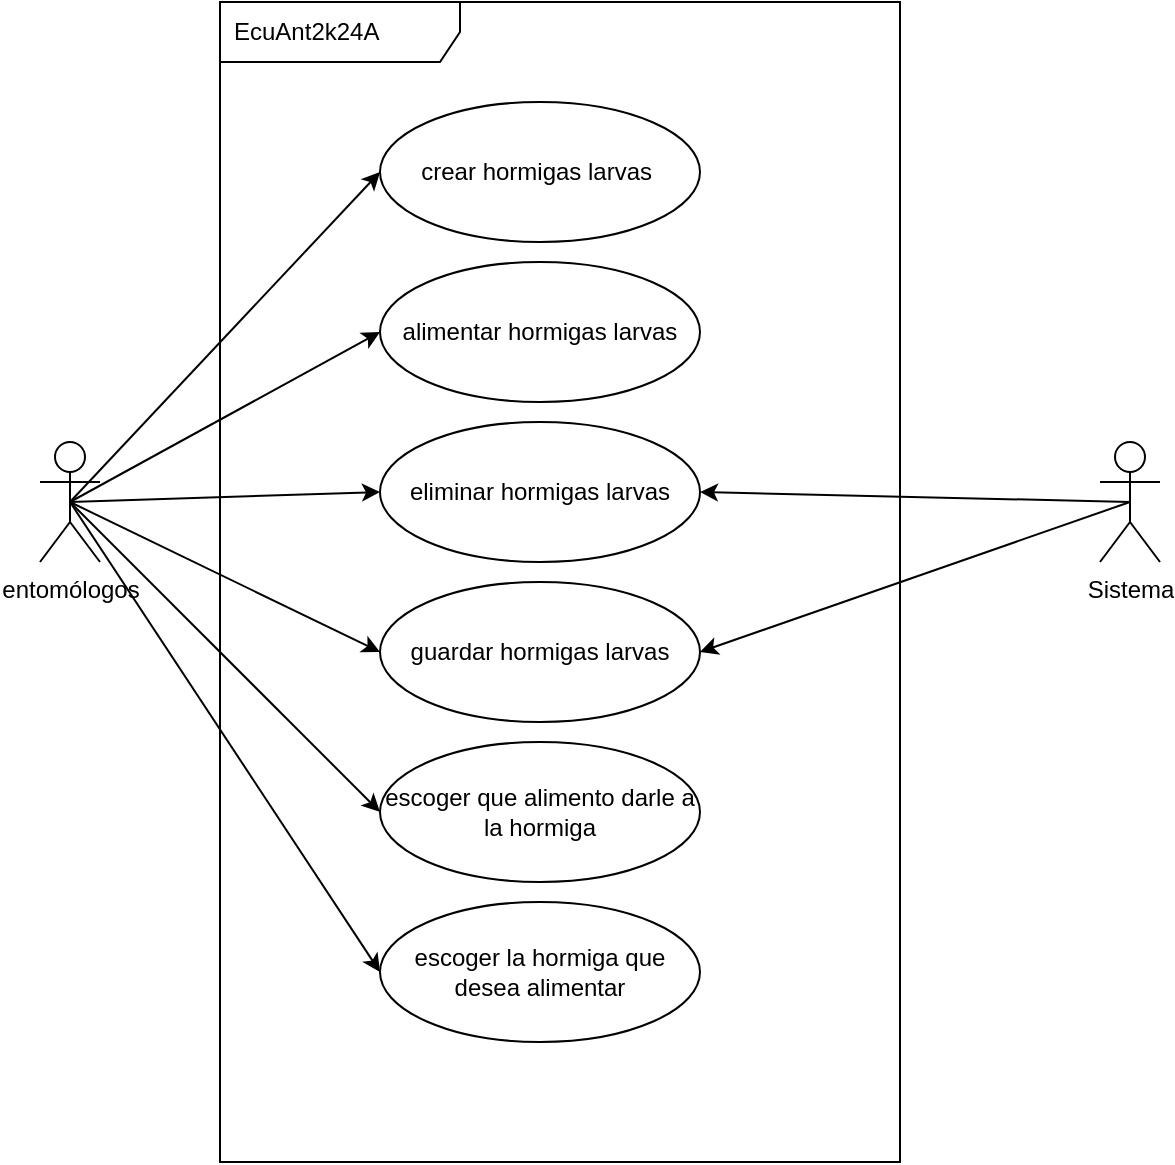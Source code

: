 <mxfile>
    <diagram id="hlDFwVKAh672oZj2OOX2" name="Page-1">
        <mxGraphModel dx="902" dy="303" grid="1" gridSize="10" guides="1" tooltips="1" connect="1" arrows="1" fold="1" page="1" pageScale="1" pageWidth="850" pageHeight="1100" math="0" shadow="0">
            <root>
                <mxCell id="0"/>
                <mxCell id="1" parent="0"/>
                <mxCell id="2" style="edgeStyle=none;html=1;exitX=0.5;exitY=0.5;exitDx=0;exitDy=0;exitPerimeter=0;entryX=0;entryY=0.5;entryDx=0;entryDy=0;" edge="1" parent="1" source="8" target="9">
                    <mxGeometry relative="1" as="geometry"/>
                </mxCell>
                <mxCell id="3" style="edgeStyle=none;html=1;exitX=0.5;exitY=0.5;exitDx=0;exitDy=0;exitPerimeter=0;entryX=0;entryY=0.5;entryDx=0;entryDy=0;" edge="1" parent="1" source="8" target="10">
                    <mxGeometry relative="1" as="geometry"/>
                </mxCell>
                <mxCell id="4" style="edgeStyle=none;html=1;exitX=0.5;exitY=0.5;exitDx=0;exitDy=0;exitPerimeter=0;entryX=0;entryY=0.5;entryDx=0;entryDy=0;" edge="1" parent="1" source="8" target="11">
                    <mxGeometry relative="1" as="geometry"/>
                </mxCell>
                <mxCell id="5" style="edgeStyle=none;html=1;exitX=0.5;exitY=0.5;exitDx=0;exitDy=0;exitPerimeter=0;entryX=0;entryY=0.5;entryDx=0;entryDy=0;" edge="1" parent="1" source="8" target="12">
                    <mxGeometry relative="1" as="geometry"/>
                </mxCell>
                <mxCell id="6" style="edgeStyle=none;html=1;exitX=0.5;exitY=0.5;exitDx=0;exitDy=0;exitPerimeter=0;entryX=0;entryY=0.5;entryDx=0;entryDy=0;" edge="1" parent="1" source="8" target="13">
                    <mxGeometry relative="1" as="geometry"/>
                </mxCell>
                <mxCell id="7" style="edgeStyle=none;html=1;exitX=0.5;exitY=0.5;exitDx=0;exitDy=0;exitPerimeter=0;entryX=0;entryY=0.5;entryDx=0;entryDy=0;" edge="1" parent="1" source="8" target="14">
                    <mxGeometry relative="1" as="geometry"/>
                </mxCell>
                <mxCell id="8" value="entomólogos" style="shape=umlActor;verticalLabelPosition=bottom;verticalAlign=top;html=1;outlineConnect=0;" vertex="1" parent="1">
                    <mxGeometry x="190" y="340" width="30" height="60" as="geometry"/>
                </mxCell>
                <mxCell id="9" value="crear hormigas larvas&amp;nbsp;" style="ellipse;whiteSpace=wrap;html=1;" vertex="1" parent="1">
                    <mxGeometry x="360" y="170" width="160" height="70" as="geometry"/>
                </mxCell>
                <mxCell id="10" value="alimentar hormigas larvas" style="ellipse;whiteSpace=wrap;html=1;" vertex="1" parent="1">
                    <mxGeometry x="360" y="250" width="160" height="70" as="geometry"/>
                </mxCell>
                <mxCell id="11" value="eliminar hormigas larvas" style="ellipse;whiteSpace=wrap;html=1;" vertex="1" parent="1">
                    <mxGeometry x="360" y="330" width="160" height="70" as="geometry"/>
                </mxCell>
                <mxCell id="12" value="guardar hormigas larvas" style="ellipse;whiteSpace=wrap;html=1;" vertex="1" parent="1">
                    <mxGeometry x="360" y="410" width="160" height="70" as="geometry"/>
                </mxCell>
                <mxCell id="13" value="escoger que alimento darle a la hormiga" style="ellipse;whiteSpace=wrap;html=1;" vertex="1" parent="1">
                    <mxGeometry x="360" y="490" width="160" height="70" as="geometry"/>
                </mxCell>
                <mxCell id="14" value="escoger la hormiga que desea alimentar" style="ellipse;whiteSpace=wrap;html=1;" vertex="1" parent="1">
                    <mxGeometry x="360" y="570" width="160" height="70" as="geometry"/>
                </mxCell>
                <mxCell id="15" style="edgeStyle=none;html=1;exitX=0.5;exitY=0.5;exitDx=0;exitDy=0;exitPerimeter=0;entryX=1;entryY=0.5;entryDx=0;entryDy=0;" edge="1" parent="1" source="17" target="11">
                    <mxGeometry relative="1" as="geometry"/>
                </mxCell>
                <mxCell id="16" style="edgeStyle=none;html=1;exitX=0.5;exitY=0.5;exitDx=0;exitDy=0;exitPerimeter=0;entryX=1;entryY=0.5;entryDx=0;entryDy=0;" edge="1" parent="1" source="17" target="12">
                    <mxGeometry relative="1" as="geometry"/>
                </mxCell>
                <mxCell id="17" value="Sistema" style="shape=umlActor;verticalLabelPosition=bottom;verticalAlign=top;html=1;outlineConnect=0;" vertex="1" parent="1">
                    <mxGeometry x="720" y="340" width="30" height="60" as="geometry"/>
                </mxCell>
                <mxCell id="18" value="EcuAnt2k24A" style="shape=umlFrame;whiteSpace=wrap;html=1;width=120;height=30;boundedLbl=1;verticalAlign=middle;align=left;spacingLeft=5;" vertex="1" parent="1">
                    <mxGeometry x="280" y="120" width="340" height="580" as="geometry"/>
                </mxCell>
            </root>
        </mxGraphModel>
    </diagram>
</mxfile>